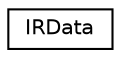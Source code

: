 digraph "Graphical Class Hierarchy"
{
 // LATEX_PDF_SIZE
  edge [fontname="Helvetica",fontsize="10",labelfontname="Helvetica",labelfontsize="10"];
  node [fontname="Helvetica",fontsize="10",shape=record];
  rankdir="LR";
  Node0 [label="IRData",height=0.2,width=0.4,color="black", fillcolor="white", style="filled",URL="$structIRData.html",tooltip=" "];
}
